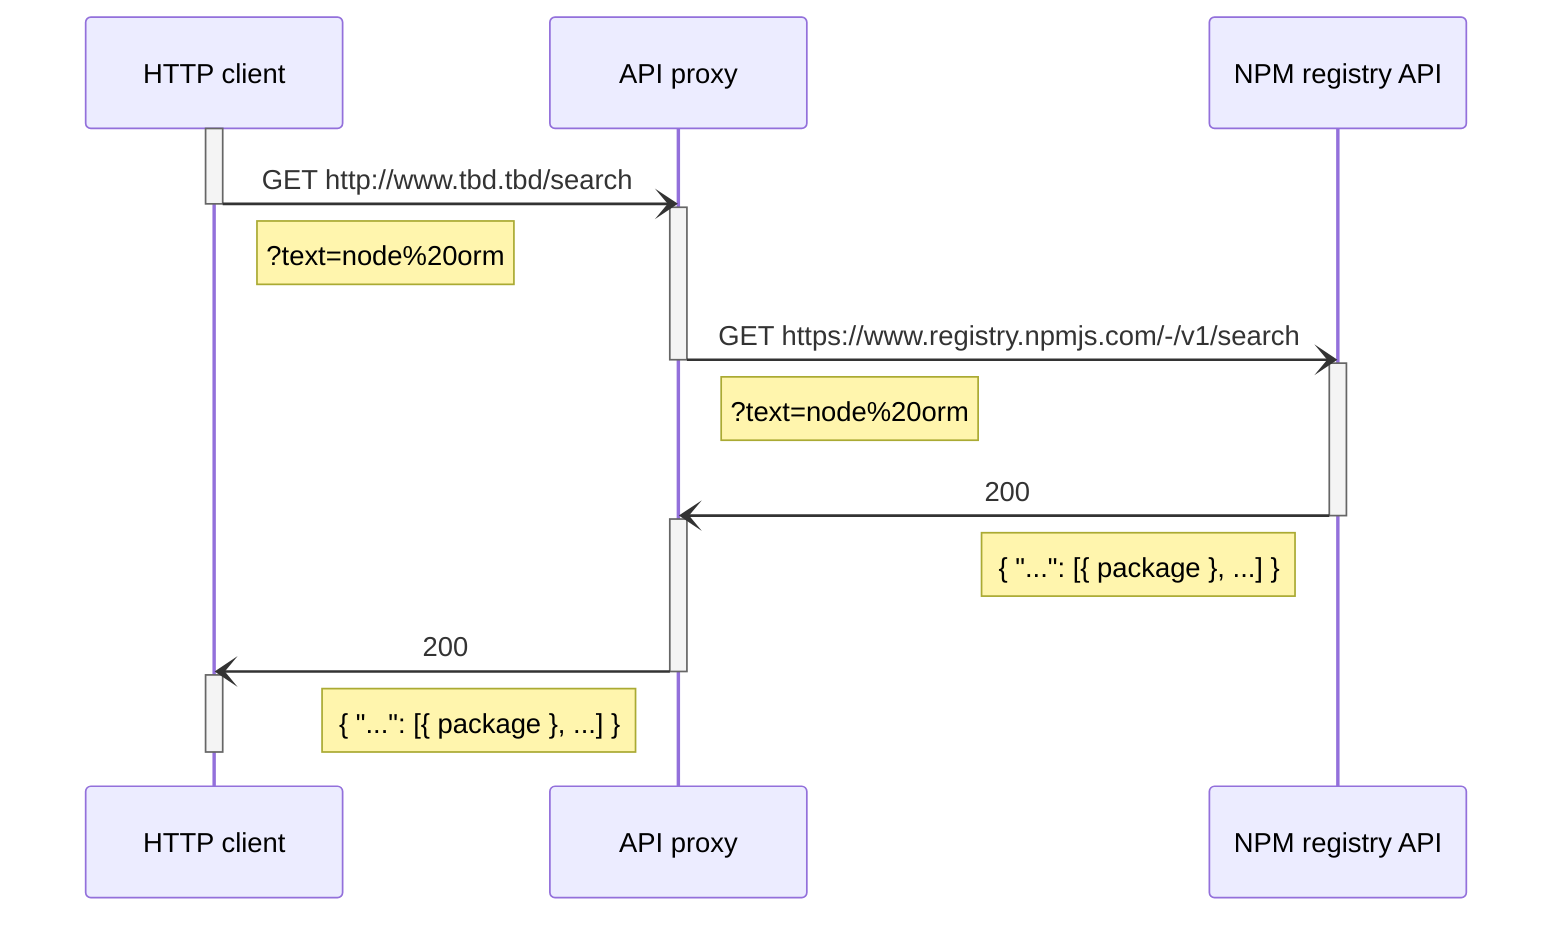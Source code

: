 sequenceDiagram

    participant C as HTTP client
    participant P as API proxy
    participant R as NPM registry API

    activate C
    C-)P: GET http://www.tbd.tbd/search
    deactivate C
    activate P
    Note right of C: ?text=node%20orm

    P-)R: GET https://www.registry.npmjs.com/-/v1/search
    deactivate P
    activate R
    Note right of P: ?text=node%20orm

    R-)P: 200
    deactivate R
    activate P
    Note left of R: { "...": [{ package }, ...] }

    P-)C: 200
    deactivate P
    activate C
    Note  left of P: { "...": [{ package }, ...] }

    deactivate C
